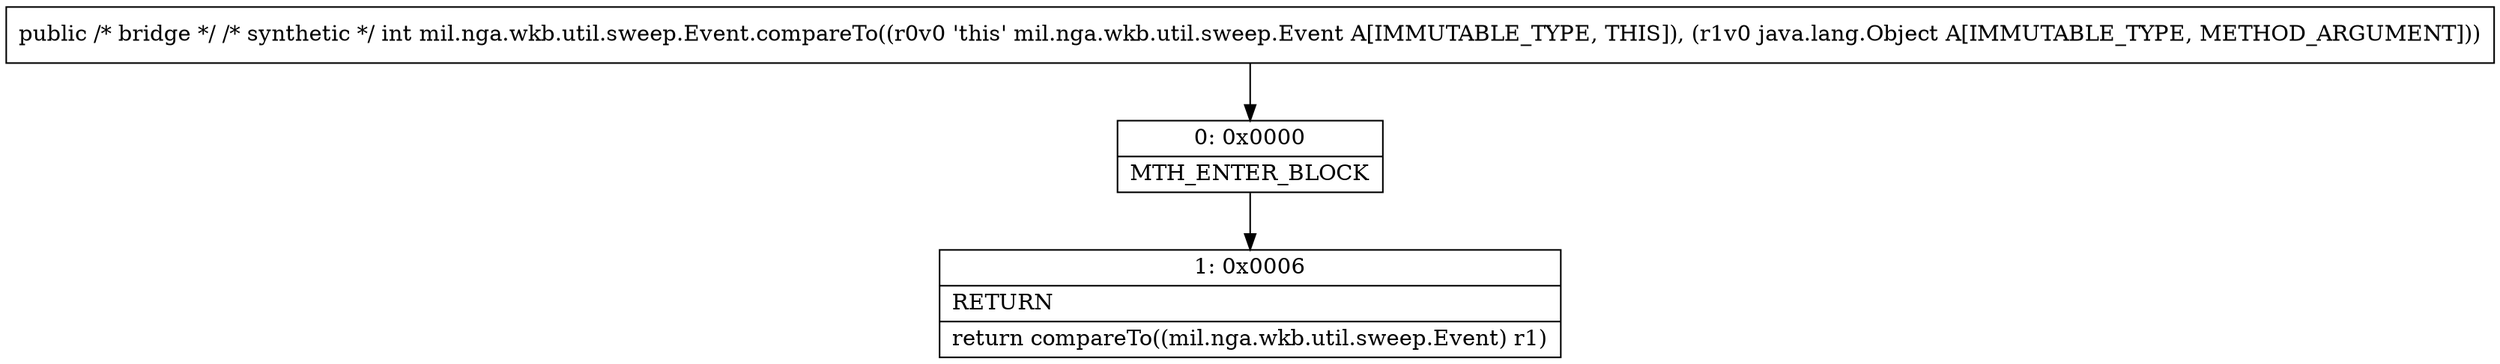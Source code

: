 digraph "CFG formil.nga.wkb.util.sweep.Event.compareTo(Ljava\/lang\/Object;)I" {
Node_0 [shape=record,label="{0\:\ 0x0000|MTH_ENTER_BLOCK\l}"];
Node_1 [shape=record,label="{1\:\ 0x0006|RETURN\l|return compareTo((mil.nga.wkb.util.sweep.Event) r1)\l}"];
MethodNode[shape=record,label="{public \/* bridge *\/ \/* synthetic *\/ int mil.nga.wkb.util.sweep.Event.compareTo((r0v0 'this' mil.nga.wkb.util.sweep.Event A[IMMUTABLE_TYPE, THIS]), (r1v0 java.lang.Object A[IMMUTABLE_TYPE, METHOD_ARGUMENT])) }"];
MethodNode -> Node_0;
Node_0 -> Node_1;
}

